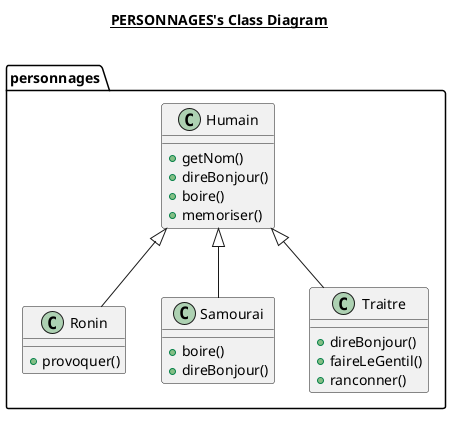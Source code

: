 @startuml

title __PERSONNAGES's Class Diagram__\n

  namespace personnages {
    class personnages.Humain {
        + getNom()
        + direBonjour()
        + boire()
        + memoriser()
    }
  }
  

  namespace personnages {
    class personnages.Ronin {
        + provoquer()
    }
  }
  

  namespace personnages {
    class personnages.Samourai {
        + boire()
        + direBonjour()
    }
  }
  

  namespace personnages {
    class personnages.Traitre {
        + direBonjour()
        + faireLeGentil()
        + ranconner()
    }
  }

  personnages.Ronin -up-|> personnages.Humain
  personnages.Samourai -up-|> personnages.Humain
  personnages.Traitre -up-|> personnages.Humain

right footer

endfooter

@enduml
